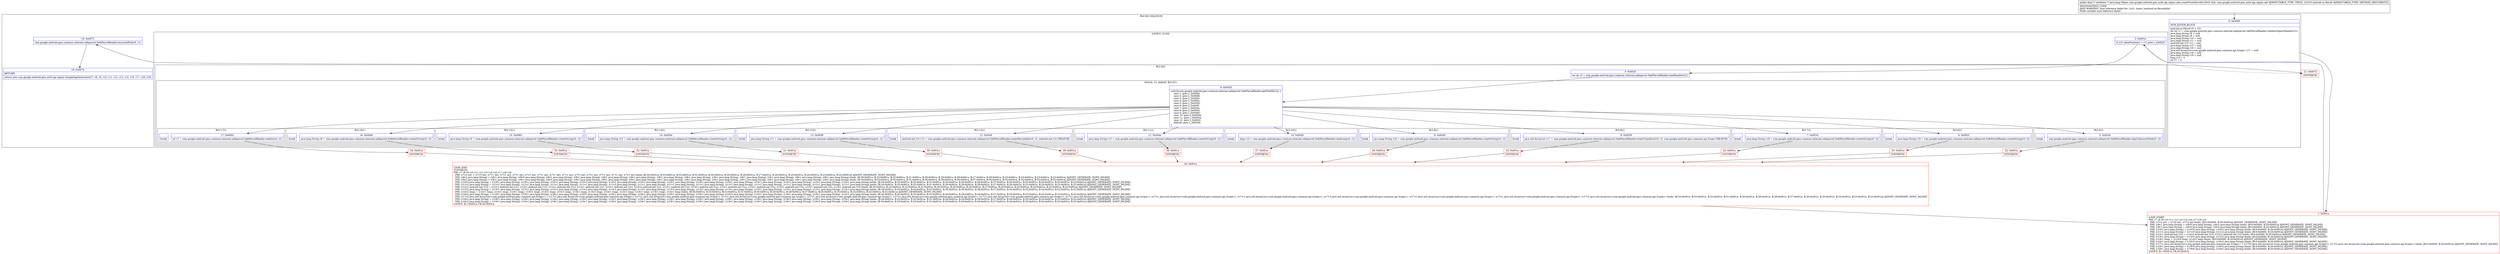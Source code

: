digraph "CFG forcom.google.android.gms.auth.api.signin.zab.createFromParcel(Landroid\/os\/Parcel;)Ljava\/lang\/Object;" {
subgraph cluster_Region_2100214635 {
label = "R(4:0|(2:3|4)|18|19)";
node [shape=record,color=blue];
Node_0 [shape=record,label="{0\:\ 0x0000|MTH_ENTER_BLOCK\l|android.os.Parcel r0 = r21\lint int r1 = com.google.android.gms.common.internal.safeparcel.SafeParcelReader.validateObjectHeader(r21)\ljava.lang.String r8 = null\ljava.lang.String r9 = null\ljava.lang.String r10 = null\ljava.lang.String r11 = null\landroid.net.Uri r12 = null\ljava.lang.String r13 = null\ljava.lang.String r16 = null\ljava.util.ArrayList\<com.google.android.gms.common.api.Scope\> r17 = null\ljava.lang.String r18 = null\ljava.lang.String r19 = null\llong r14 = 0\lint r7 = 0\l}"];
subgraph cluster_LoopRegion_477970756 {
label = "LOOP:0: (2:3|4)";
node [shape=record,color=blue];
Node_2 [shape=record,label="{2\:\ 0x001e|if (r21.dataPosition() \< r1) goto L_0x0020\l}"];
subgraph cluster_Region_225978689 {
label = "R(2:3|4)";
node [shape=record,color=blue];
Node_3 [shape=record,label="{3\:\ 0x0020|int int r2 = com.google.android.gms.common.internal.safeparcel.SafeParcelReader.readHeader(r21)\l}"];
subgraph cluster_SwitchRegion_2007527216 {
label = "Switch: 12, default: R(2:5|1)";
node [shape=record,color=blue];
Node_4 [shape=record,label="{4\:\ 0x0028|switch(com.google.android.gms.common.internal.safeparcel.SafeParcelReader.getFieldId(r2)) \{\l    case 1: goto L_0x006d;\l    case 2: goto L_0x0068;\l    case 3: goto L_0x0063;\l    case 4: goto L_0x005e;\l    case 5: goto L_0x0059;\l    case 6: goto L_0x004f;\l    case 7: goto L_0x004a;\l    case 8: goto L_0x0045;\l    case 9: goto L_0x0040;\l    case 10: goto L_0x0039;\l    case 11: goto L_0x0034;\l    case 12: goto L_0x002f;\l    default: goto L_0x002b;\l\}\l}"];
subgraph cluster_Region_704281144 {
label = "R(2:17|1)";
node [shape=record,color=blue];
Node_17 [shape=record,label="{17\:\ 0x006d|int r7 = com.google.android.gms.common.internal.safeparcel.SafeParcelReader.readInt(r0, r2)\l}"];
Node_InsnContainer_407640764 [shape=record,label="{|break\l}"];
}
subgraph cluster_Region_2122874516 {
label = "R(2:16|1)";
node [shape=record,color=blue];
Node_16 [shape=record,label="{16\:\ 0x0068|java.lang.String r8 = com.google.android.gms.common.internal.safeparcel.SafeParcelReader.createString(r0, r2)\l}"];
Node_InsnContainer_740894570 [shape=record,label="{|break\l}"];
}
subgraph cluster_Region_1400722452 {
label = "R(2:15|1)";
node [shape=record,color=blue];
Node_15 [shape=record,label="{15\:\ 0x0063|java.lang.String r9 = com.google.android.gms.common.internal.safeparcel.SafeParcelReader.createString(r0, r2)\l}"];
Node_InsnContainer_371806479 [shape=record,label="{|break\l}"];
}
subgraph cluster_Region_1526749427 {
label = "R(2:14|1)";
node [shape=record,color=blue];
Node_14 [shape=record,label="{14\:\ 0x005e|java.lang.String r10 = com.google.android.gms.common.internal.safeparcel.SafeParcelReader.createString(r0, r2)\l}"];
Node_InsnContainer_1388685379 [shape=record,label="{|break\l}"];
}
subgraph cluster_Region_567394833 {
label = "R(2:13|1)";
node [shape=record,color=blue];
Node_13 [shape=record,label="{13\:\ 0x0059|java.lang.String r11 = com.google.android.gms.common.internal.safeparcel.SafeParcelReader.createString(r0, r2)\l}"];
Node_InsnContainer_707055965 [shape=record,label="{|break\l}"];
}
subgraph cluster_Region_470840417 {
label = "R(2:12|1)";
node [shape=record,color=blue];
Node_12 [shape=record,label="{12\:\ 0x004f|android.net.Uri r12 = com.google.android.gms.common.internal.safeparcel.SafeParcelReader.createParcelable(r0, r2, android.net.Uri.CREATOR)\l}"];
Node_InsnContainer_1339269380 [shape=record,label="{|break\l}"];
}
subgraph cluster_Region_636771843 {
label = "R(2:11|1)";
node [shape=record,color=blue];
Node_11 [shape=record,label="{11\:\ 0x004a|java.lang.String r13 = com.google.android.gms.common.internal.safeparcel.SafeParcelReader.createString(r0, r2)\l}"];
Node_InsnContainer_321790168 [shape=record,label="{|break\l}"];
}
subgraph cluster_Region_2087345550 {
label = "R(2:10|1)";
node [shape=record,color=blue];
Node_10 [shape=record,label="{10\:\ 0x0045|long r14 = com.google.android.gms.common.internal.safeparcel.SafeParcelReader.readLong(r0, r2)\l}"];
Node_InsnContainer_1817580878 [shape=record,label="{|break\l}"];
}
subgraph cluster_Region_1401215320 {
label = "R(2:9|1)";
node [shape=record,color=blue];
Node_9 [shape=record,label="{9\:\ 0x0040|java.lang.String r16 = com.google.android.gms.common.internal.safeparcel.SafeParcelReader.createString(r0, r2)\l}"];
Node_InsnContainer_1618255776 [shape=record,label="{|break\l}"];
}
subgraph cluster_Region_1286085685 {
label = "R(2:8|1)";
node [shape=record,color=blue];
Node_8 [shape=record,label="{8\:\ 0x0039|java.util.ArrayList r17 = com.google.android.gms.common.internal.safeparcel.SafeParcelReader.createTypedList(r0, r2, com.google.android.gms.common.api.Scope.CREATOR)\l}"];
Node_InsnContainer_847104299 [shape=record,label="{|break\l}"];
}
subgraph cluster_Region_1261127653 {
label = "R(2:7|1)";
node [shape=record,color=blue];
Node_7 [shape=record,label="{7\:\ 0x0034|java.lang.String r18 = com.google.android.gms.common.internal.safeparcel.SafeParcelReader.createString(r0, r2)\l}"];
Node_InsnContainer_1345787740 [shape=record,label="{|break\l}"];
}
subgraph cluster_Region_1703142691 {
label = "R(2:6|1)";
node [shape=record,color=blue];
Node_6 [shape=record,label="{6\:\ 0x002f|java.lang.String r19 = com.google.android.gms.common.internal.safeparcel.SafeParcelReader.createString(r0, r2)\l}"];
Node_InsnContainer_211260529 [shape=record,label="{|break\l}"];
}
subgraph cluster_Region_280542930 {
label = "R(2:5|1)";
node [shape=record,color=blue];
Node_5 [shape=record,label="{5\:\ 0x002b|com.google.android.gms.common.internal.safeparcel.SafeParcelReader.skipUnknownField(r0, r2)\l}"];
Node_InsnContainer_1222284252 [shape=record,label="{|break\l}"];
}
}
}
}
Node_18 [shape=record,label="{18\:\ 0x0072|com.google.android.gms.common.internal.safeparcel.SafeParcelReader.ensureAtEnd(r0, r1)\l}"];
Node_19 [shape=record,label="{19\:\ 0x007b|RETURN\l|return new com.google.android.gms.auth.api.signin.GoogleSignInAccount(r7, r8, r9, r10, r11, r12, r13, r14, r16, r17, r18, r19)\l}"];
}
Node_1 [shape=record,color=red,label="{1\:\ 0x001a|LOOP_START\lPHI: r7 r8 r9 r10 r11 r12 r13 r14 r16 r17 r18 r19 \l  PHI: (r7v1 int) = (r7v0 int), (r7v2 int) binds: [B:0:0x0000, B:20:0x001a] A[DONT_GENERATE, DONT_INLINE]\l  PHI: (r8v1 java.lang.String) = (r8v0 java.lang.String), (r8v2 java.lang.String) binds: [B:0:0x0000, B:20:0x001a] A[DONT_GENERATE, DONT_INLINE]\l  PHI: (r9v1 java.lang.String) = (r9v0 java.lang.String), (r9v2 java.lang.String) binds: [B:0:0x0000, B:20:0x001a] A[DONT_GENERATE, DONT_INLINE]\l  PHI: (r10v1 java.lang.String) = (r10v0 java.lang.String), (r10v2 java.lang.String) binds: [B:0:0x0000, B:20:0x001a] A[DONT_GENERATE, DONT_INLINE]\l  PHI: (r11v1 java.lang.String) = (r11v0 java.lang.String), (r11v2 java.lang.String) binds: [B:0:0x0000, B:20:0x001a] A[DONT_GENERATE, DONT_INLINE]\l  PHI: (r12v1 android.net.Uri) = (r12v0 android.net.Uri), (r12v2 android.net.Uri) binds: [B:0:0x0000, B:20:0x001a] A[DONT_GENERATE, DONT_INLINE]\l  PHI: (r13v1 java.lang.String) = (r13v0 java.lang.String), (r13v2 java.lang.String) binds: [B:0:0x0000, B:20:0x001a] A[DONT_GENERATE, DONT_INLINE]\l  PHI: (r14v1 long) = (r14v0 long), (r14v2 long) binds: [B:0:0x0000, B:20:0x001a] A[DONT_GENERATE, DONT_INLINE]\l  PHI: (r16v1 java.lang.String) = (r16v0 java.lang.String), (r16v2 java.lang.String) binds: [B:0:0x0000, B:20:0x001a] A[DONT_GENERATE, DONT_INLINE]\l  PHI: (r17v1 java.util.ArrayList\<com.google.android.gms.common.api.Scope\>) = (r17v0 java.util.ArrayList\<com.google.android.gms.common.api.Scope\>), (r17v2 java.util.ArrayList\<com.google.android.gms.common.api.Scope\>) binds: [B:0:0x0000, B:20:0x001a] A[DONT_GENERATE, DONT_INLINE]\l  PHI: (r18v1 java.lang.String) = (r18v0 java.lang.String), (r18v2 java.lang.String) binds: [B:0:0x0000, B:20:0x001a] A[DONT_GENERATE, DONT_INLINE]\l  PHI: (r19v1 java.lang.String) = (r19v0 java.lang.String), (r19v2 java.lang.String) binds: [B:0:0x0000, B:20:0x001a] A[DONT_GENERATE, DONT_INLINE]\lLOOP:0: B:1:0x001a\-\>B:20:0x001a\l}"];
Node_20 [shape=record,color=red,label="{20\:\ 0x001a|LOOP_END\lSYNTHETIC\lPHI: r7 r8 r9 r10 r11 r12 r13 r14 r16 r17 r18 r19 \l  PHI: (r7v2 int) = (r7v3 int), (r7v1 int), (r7v1 int), (r7v1 int), (r7v1 int), (r7v1 int), (r7v1 int), (r7v1 int), (r7v1 int), (r7v1 int), (r7v1 int), (r7v1 int), (r7v1 int) binds: [B:34:0x001a, B:33:0x001a, B:32:0x001a, B:31:0x001a, B:30:0x001a, B:29:0x001a, B:28:0x001a, B:27:0x001a, B:26:0x001a, B:25:0x001a, B:24:0x001a, B:23:0x001a, B:22:0x001a] A[DONT_GENERATE, DONT_INLINE]\l  PHI: (r8v2 java.lang.String) = (r8v1 java.lang.String), (r8v3 java.lang.String), (r8v1 java.lang.String), (r8v1 java.lang.String), (r8v1 java.lang.String), (r8v1 java.lang.String), (r8v1 java.lang.String), (r8v1 java.lang.String), (r8v1 java.lang.String), (r8v1 java.lang.String), (r8v1 java.lang.String), (r8v1 java.lang.String), (r8v1 java.lang.String) binds: [B:34:0x001a, B:33:0x001a, B:32:0x001a, B:31:0x001a, B:30:0x001a, B:29:0x001a, B:28:0x001a, B:27:0x001a, B:26:0x001a, B:25:0x001a, B:24:0x001a, B:23:0x001a, B:22:0x001a] A[DONT_GENERATE, DONT_INLINE]\l  PHI: (r9v2 java.lang.String) = (r9v1 java.lang.String), (r9v1 java.lang.String), (r9v3 java.lang.String), (r9v1 java.lang.String), (r9v1 java.lang.String), (r9v1 java.lang.String), (r9v1 java.lang.String), (r9v1 java.lang.String), (r9v1 java.lang.String), (r9v1 java.lang.String), (r9v1 java.lang.String), (r9v1 java.lang.String), (r9v1 java.lang.String) binds: [B:34:0x001a, B:33:0x001a, B:32:0x001a, B:31:0x001a, B:30:0x001a, B:29:0x001a, B:28:0x001a, B:27:0x001a, B:26:0x001a, B:25:0x001a, B:24:0x001a, B:23:0x001a, B:22:0x001a] A[DONT_GENERATE, DONT_INLINE]\l  PHI: (r10v2 java.lang.String) = (r10v1 java.lang.String), (r10v1 java.lang.String), (r10v1 java.lang.String), (r10v3 java.lang.String), (r10v1 java.lang.String), (r10v1 java.lang.String), (r10v1 java.lang.String), (r10v1 java.lang.String), (r10v1 java.lang.String), (r10v1 java.lang.String), (r10v1 java.lang.String), (r10v1 java.lang.String), (r10v1 java.lang.String) binds: [B:34:0x001a, B:33:0x001a, B:32:0x001a, B:31:0x001a, B:30:0x001a, B:29:0x001a, B:28:0x001a, B:27:0x001a, B:26:0x001a, B:25:0x001a, B:24:0x001a, B:23:0x001a, B:22:0x001a] A[DONT_GENERATE, DONT_INLINE]\l  PHI: (r11v2 java.lang.String) = (r11v1 java.lang.String), (r11v1 java.lang.String), (r11v1 java.lang.String), (r11v1 java.lang.String), (r11v3 java.lang.String), (r11v1 java.lang.String), (r11v1 java.lang.String), (r11v1 java.lang.String), (r11v1 java.lang.String), (r11v1 java.lang.String), (r11v1 java.lang.String), (r11v1 java.lang.String), (r11v1 java.lang.String) binds: [B:34:0x001a, B:33:0x001a, B:32:0x001a, B:31:0x001a, B:30:0x001a, B:29:0x001a, B:28:0x001a, B:27:0x001a, B:26:0x001a, B:25:0x001a, B:24:0x001a, B:23:0x001a, B:22:0x001a] A[DONT_GENERATE, DONT_INLINE]\l  PHI: (r12v2 android.net.Uri) = (r12v1 android.net.Uri), (r12v1 android.net.Uri), (r12v1 android.net.Uri), (r12v1 android.net.Uri), (r12v1 android.net.Uri), (r12v4 android.net.Uri), (r12v1 android.net.Uri), (r12v1 android.net.Uri), (r12v1 android.net.Uri), (r12v1 android.net.Uri), (r12v1 android.net.Uri), (r12v1 android.net.Uri), (r12v1 android.net.Uri) binds: [B:34:0x001a, B:33:0x001a, B:32:0x001a, B:31:0x001a, B:30:0x001a, B:29:0x001a, B:28:0x001a, B:27:0x001a, B:26:0x001a, B:25:0x001a, B:24:0x001a, B:23:0x001a, B:22:0x001a] A[DONT_GENERATE, DONT_INLINE]\l  PHI: (r13v2 java.lang.String) = (r13v1 java.lang.String), (r13v1 java.lang.String), (r13v1 java.lang.String), (r13v1 java.lang.String), (r13v1 java.lang.String), (r13v1 java.lang.String), (r13v3 java.lang.String), (r13v1 java.lang.String), (r13v1 java.lang.String), (r13v1 java.lang.String), (r13v1 java.lang.String), (r13v1 java.lang.String), (r13v1 java.lang.String) binds: [B:34:0x001a, B:33:0x001a, B:32:0x001a, B:31:0x001a, B:30:0x001a, B:29:0x001a, B:28:0x001a, B:27:0x001a, B:26:0x001a, B:25:0x001a, B:24:0x001a, B:23:0x001a, B:22:0x001a] A[DONT_GENERATE, DONT_INLINE]\l  PHI: (r14v2 long) = (r14v1 long), (r14v1 long), (r14v1 long), (r14v1 long), (r14v1 long), (r14v1 long), (r14v1 long), (r14v3 long), (r14v1 long), (r14v1 long), (r14v1 long), (r14v1 long), (r14v1 long) binds: [B:34:0x001a, B:33:0x001a, B:32:0x001a, B:31:0x001a, B:30:0x001a, B:29:0x001a, B:28:0x001a, B:27:0x001a, B:26:0x001a, B:25:0x001a, B:24:0x001a, B:23:0x001a, B:22:0x001a] A[DONT_GENERATE, DONT_INLINE]\l  PHI: (r16v2 java.lang.String) = (r16v1 java.lang.String), (r16v1 java.lang.String), (r16v1 java.lang.String), (r16v1 java.lang.String), (r16v1 java.lang.String), (r16v1 java.lang.String), (r16v1 java.lang.String), (r16v1 java.lang.String), (r16v3 java.lang.String), (r16v1 java.lang.String), (r16v1 java.lang.String), (r16v1 java.lang.String), (r16v1 java.lang.String) binds: [B:34:0x001a, B:33:0x001a, B:32:0x001a, B:31:0x001a, B:30:0x001a, B:29:0x001a, B:28:0x001a, B:27:0x001a, B:26:0x001a, B:25:0x001a, B:24:0x001a, B:23:0x001a, B:22:0x001a] A[DONT_GENERATE, DONT_INLINE]\l  PHI: (r17v2 java.util.ArrayList\<com.google.android.gms.common.api.Scope\>) = (r17v1 java.util.ArrayList\<com.google.android.gms.common.api.Scope\>), (r17v1 java.util.ArrayList\<com.google.android.gms.common.api.Scope\>), (r17v1 java.util.ArrayList\<com.google.android.gms.common.api.Scope\>), (r17v1 java.util.ArrayList\<com.google.android.gms.common.api.Scope\>), (r17v1 java.util.ArrayList\<com.google.android.gms.common.api.Scope\>), (r17v1 java.util.ArrayList\<com.google.android.gms.common.api.Scope\>), (r17v1 java.util.ArrayList\<com.google.android.gms.common.api.Scope\>), (r17v1 java.util.ArrayList\<com.google.android.gms.common.api.Scope\>), (r17v1 java.util.ArrayList\<com.google.android.gms.common.api.Scope\>), (r17v3 java.util.ArrayList\<com.google.android.gms.common.api.Scope\>), (r17v1 java.util.ArrayList\<com.google.android.gms.common.api.Scope\>), (r17v1 java.util.ArrayList\<com.google.android.gms.common.api.Scope\>), (r17v1 java.util.ArrayList\<com.google.android.gms.common.api.Scope\>) binds: [B:34:0x001a, B:33:0x001a, B:32:0x001a, B:31:0x001a, B:30:0x001a, B:29:0x001a, B:28:0x001a, B:27:0x001a, B:26:0x001a, B:25:0x001a, B:24:0x001a, B:23:0x001a, B:22:0x001a] A[DONT_GENERATE, DONT_INLINE]\l  PHI: (r18v2 java.lang.String) = (r18v1 java.lang.String), (r18v1 java.lang.String), (r18v1 java.lang.String), (r18v1 java.lang.String), (r18v1 java.lang.String), (r18v1 java.lang.String), (r18v1 java.lang.String), (r18v1 java.lang.String), (r18v1 java.lang.String), (r18v1 java.lang.String), (r18v3 java.lang.String), (r18v1 java.lang.String), (r18v1 java.lang.String) binds: [B:34:0x001a, B:33:0x001a, B:32:0x001a, B:31:0x001a, B:30:0x001a, B:29:0x001a, B:28:0x001a, B:27:0x001a, B:26:0x001a, B:25:0x001a, B:24:0x001a, B:23:0x001a, B:22:0x001a] A[DONT_GENERATE, DONT_INLINE]\l  PHI: (r19v2 java.lang.String) = (r19v1 java.lang.String), (r19v1 java.lang.String), (r19v1 java.lang.String), (r19v1 java.lang.String), (r19v1 java.lang.String), (r19v1 java.lang.String), (r19v1 java.lang.String), (r19v1 java.lang.String), (r19v1 java.lang.String), (r19v1 java.lang.String), (r19v1 java.lang.String), (r19v3 java.lang.String), (r19v1 java.lang.String) binds: [B:34:0x001a, B:33:0x001a, B:32:0x001a, B:31:0x001a, B:30:0x001a, B:29:0x001a, B:28:0x001a, B:27:0x001a, B:26:0x001a, B:25:0x001a, B:24:0x001a, B:23:0x001a, B:22:0x001a] A[DONT_GENERATE, DONT_INLINE]\lLOOP:0: B:1:0x001a\-\>B:20:0x001a\l}"];
Node_21 [shape=record,color=red,label="{21\:\ 0x0072|SYNTHETIC\l}"];
Node_22 [shape=record,color=red,label="{22\:\ 0x001a|SYNTHETIC\l}"];
Node_23 [shape=record,color=red,label="{23\:\ 0x001a|SYNTHETIC\l}"];
Node_24 [shape=record,color=red,label="{24\:\ 0x001a|SYNTHETIC\l}"];
Node_25 [shape=record,color=red,label="{25\:\ 0x001a|SYNTHETIC\l}"];
Node_26 [shape=record,color=red,label="{26\:\ 0x001a|SYNTHETIC\l}"];
Node_27 [shape=record,color=red,label="{27\:\ 0x001a|SYNTHETIC\l}"];
Node_28 [shape=record,color=red,label="{28\:\ 0x001a|SYNTHETIC\l}"];
Node_29 [shape=record,color=red,label="{29\:\ 0x001a|SYNTHETIC\l}"];
Node_30 [shape=record,color=red,label="{30\:\ 0x001a|SYNTHETIC\l}"];
Node_31 [shape=record,color=red,label="{31\:\ 0x001a|SYNTHETIC\l}"];
Node_32 [shape=record,color=red,label="{32\:\ 0x001a|SYNTHETIC\l}"];
Node_33 [shape=record,color=red,label="{33\:\ 0x001a|SYNTHETIC\l}"];
Node_34 [shape=record,color=red,label="{34\:\ 0x001a|SYNTHETIC\l}"];
MethodNode[shape=record,label="{public final \/* synthetic *\/ java.lang.Object com.google.android.gms.auth.api.signin.zab.createFromParcel((r20v0 'this' com.google.android.gms.auth.api.signin.zab A[IMMUTABLE_TYPE, THIS]), (r21v0 android.os.Parcel A[IMMUTABLE_TYPE, METHOD_ARGUMENT]))  | INCONSISTENT_CODE\lJADX WARNING: type inference failed for: r2v3, types: [android.os.Parcelable]\lMulti\-variable type inference failed\l}"];
MethodNode -> Node_0;
Node_0 -> Node_1;
Node_2 -> Node_3;
Node_2 -> Node_21[style=dashed];
Node_3 -> Node_4;
Node_4 -> Node_5;
Node_4 -> Node_6;
Node_4 -> Node_7;
Node_4 -> Node_8;
Node_4 -> Node_9;
Node_4 -> Node_10;
Node_4 -> Node_11;
Node_4 -> Node_12;
Node_4 -> Node_13;
Node_4 -> Node_14;
Node_4 -> Node_15;
Node_4 -> Node_16;
Node_4 -> Node_17;
Node_17 -> Node_34;
Node_16 -> Node_33;
Node_15 -> Node_32;
Node_14 -> Node_31;
Node_13 -> Node_30;
Node_12 -> Node_29;
Node_11 -> Node_28;
Node_10 -> Node_27;
Node_9 -> Node_26;
Node_8 -> Node_25;
Node_7 -> Node_24;
Node_6 -> Node_23;
Node_5 -> Node_22;
Node_18 -> Node_19;
Node_1 -> Node_2;
Node_20 -> Node_1;
Node_21 -> Node_18;
Node_22 -> Node_20;
Node_23 -> Node_20;
Node_24 -> Node_20;
Node_25 -> Node_20;
Node_26 -> Node_20;
Node_27 -> Node_20;
Node_28 -> Node_20;
Node_29 -> Node_20;
Node_30 -> Node_20;
Node_31 -> Node_20;
Node_32 -> Node_20;
Node_33 -> Node_20;
Node_34 -> Node_20;
}

